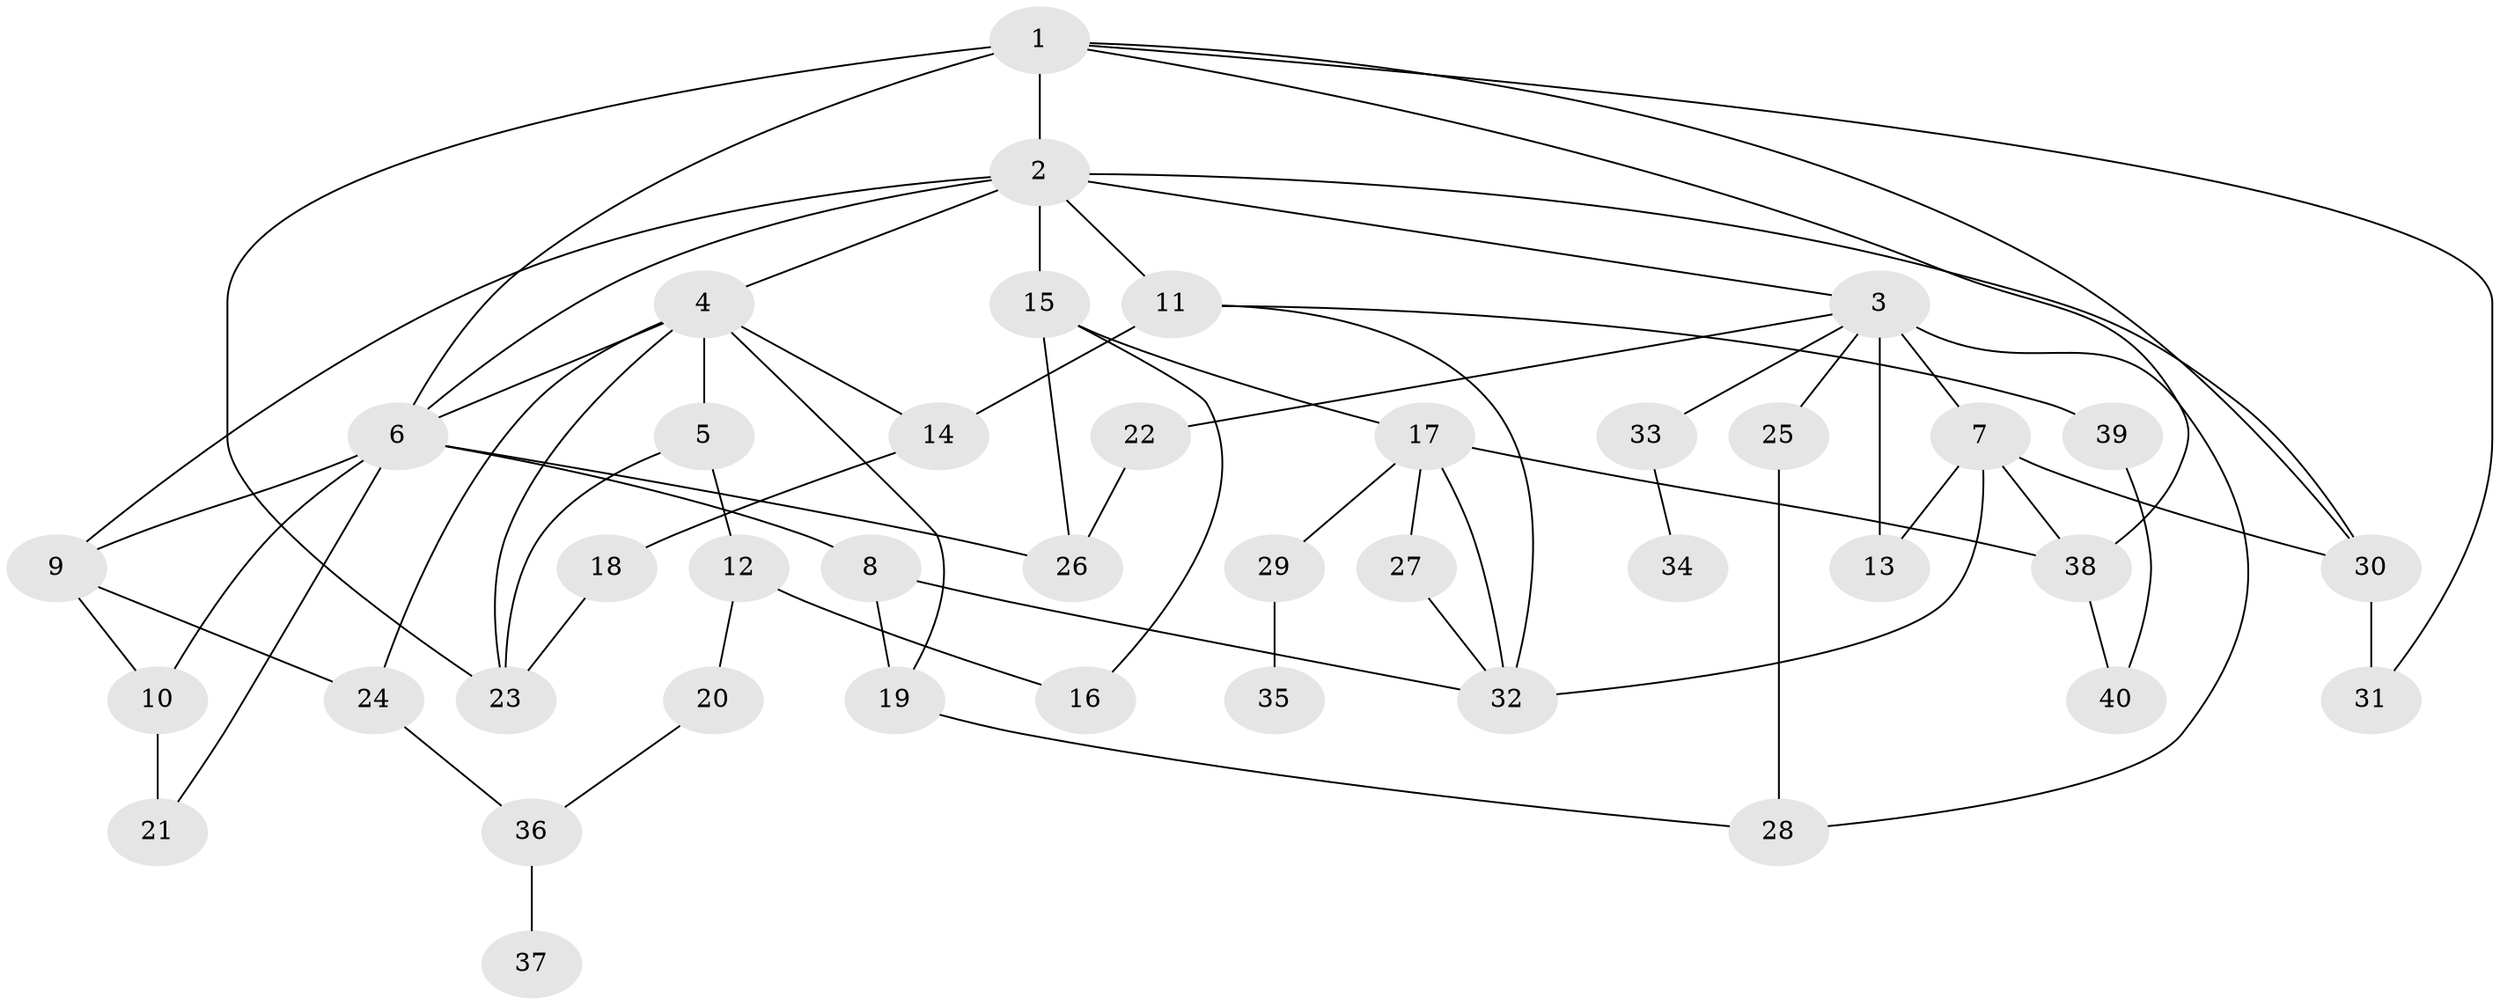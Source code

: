 // original degree distribution, {5: 0.07575757575757576, 4: 0.11363636363636363, 7: 0.03787878787878788, 3: 0.1590909090909091, 2: 0.30303030303030304, 6: 0.007575757575757576, 1: 0.30303030303030304}
// Generated by graph-tools (version 1.1) at 2025/48/03/04/25 22:48:37]
// undirected, 40 vertices, 67 edges
graph export_dot {
  node [color=gray90,style=filled];
  1;
  2;
  3;
  4;
  5;
  6;
  7;
  8;
  9;
  10;
  11;
  12;
  13;
  14;
  15;
  16;
  17;
  18;
  19;
  20;
  21;
  22;
  23;
  24;
  25;
  26;
  27;
  28;
  29;
  30;
  31;
  32;
  33;
  34;
  35;
  36;
  37;
  38;
  39;
  40;
  1 -- 2 [weight=2.0];
  1 -- 6 [weight=1.0];
  1 -- 23 [weight=1.0];
  1 -- 30 [weight=1.0];
  1 -- 31 [weight=1.0];
  1 -- 38 [weight=1.0];
  2 -- 3 [weight=1.0];
  2 -- 4 [weight=1.0];
  2 -- 6 [weight=2.0];
  2 -- 9 [weight=1.0];
  2 -- 11 [weight=1.0];
  2 -- 15 [weight=1.0];
  2 -- 30 [weight=1.0];
  3 -- 7 [weight=1.0];
  3 -- 13 [weight=3.0];
  3 -- 22 [weight=1.0];
  3 -- 25 [weight=1.0];
  3 -- 28 [weight=1.0];
  3 -- 33 [weight=1.0];
  4 -- 5 [weight=1.0];
  4 -- 6 [weight=1.0];
  4 -- 14 [weight=1.0];
  4 -- 19 [weight=1.0];
  4 -- 23 [weight=1.0];
  4 -- 24 [weight=1.0];
  5 -- 12 [weight=1.0];
  5 -- 23 [weight=1.0];
  6 -- 8 [weight=3.0];
  6 -- 9 [weight=1.0];
  6 -- 10 [weight=4.0];
  6 -- 21 [weight=1.0];
  6 -- 26 [weight=1.0];
  7 -- 13 [weight=1.0];
  7 -- 30 [weight=1.0];
  7 -- 32 [weight=2.0];
  7 -- 38 [weight=1.0];
  8 -- 19 [weight=2.0];
  8 -- 32 [weight=1.0];
  9 -- 10 [weight=1.0];
  9 -- 24 [weight=2.0];
  10 -- 21 [weight=2.0];
  11 -- 14 [weight=3.0];
  11 -- 32 [weight=1.0];
  11 -- 39 [weight=1.0];
  12 -- 16 [weight=1.0];
  12 -- 20 [weight=1.0];
  14 -- 18 [weight=1.0];
  15 -- 16 [weight=1.0];
  15 -- 17 [weight=1.0];
  15 -- 26 [weight=1.0];
  17 -- 27 [weight=1.0];
  17 -- 29 [weight=1.0];
  17 -- 32 [weight=2.0];
  17 -- 38 [weight=1.0];
  18 -- 23 [weight=1.0];
  19 -- 28 [weight=1.0];
  20 -- 36 [weight=1.0];
  22 -- 26 [weight=1.0];
  24 -- 36 [weight=1.0];
  25 -- 28 [weight=1.0];
  27 -- 32 [weight=1.0];
  29 -- 35 [weight=2.0];
  30 -- 31 [weight=2.0];
  33 -- 34 [weight=1.0];
  36 -- 37 [weight=1.0];
  38 -- 40 [weight=1.0];
  39 -- 40 [weight=1.0];
}
